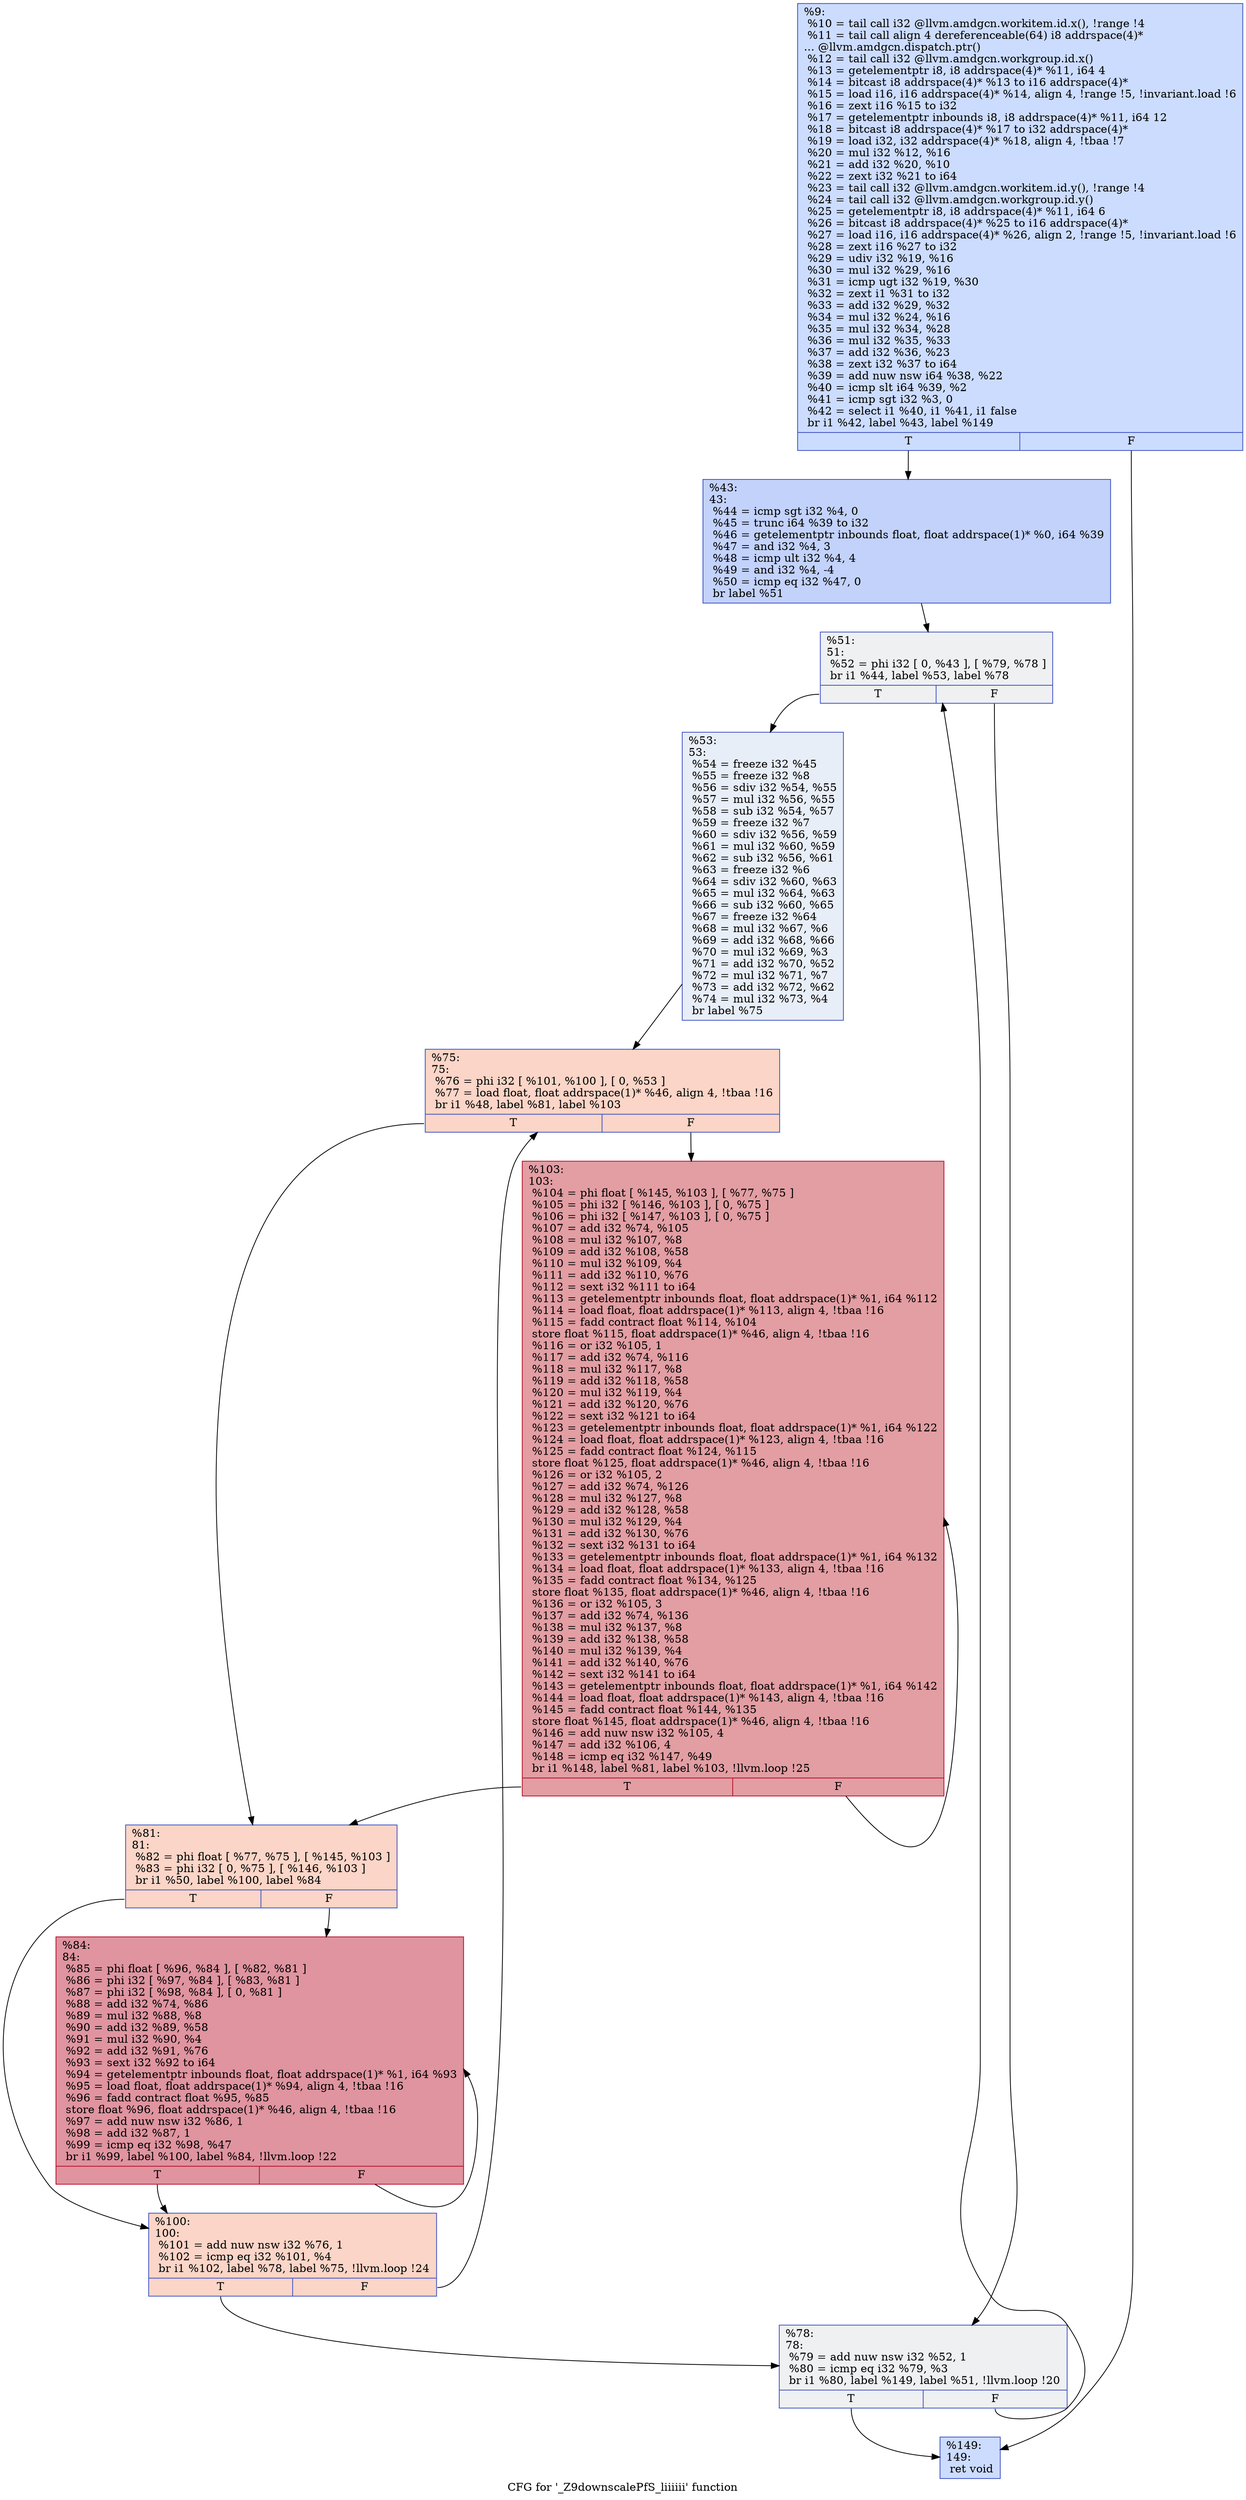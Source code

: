 digraph "CFG for '_Z9downscalePfS_liiiiii' function" {
	label="CFG for '_Z9downscalePfS_liiiiii' function";

	Node0x47b3d50 [shape=record,color="#3d50c3ff", style=filled, fillcolor="#8caffe70",label="{%9:\l  %10 = tail call i32 @llvm.amdgcn.workitem.id.x(), !range !4\l  %11 = tail call align 4 dereferenceable(64) i8 addrspace(4)*\l... @llvm.amdgcn.dispatch.ptr()\l  %12 = tail call i32 @llvm.amdgcn.workgroup.id.x()\l  %13 = getelementptr i8, i8 addrspace(4)* %11, i64 4\l  %14 = bitcast i8 addrspace(4)* %13 to i16 addrspace(4)*\l  %15 = load i16, i16 addrspace(4)* %14, align 4, !range !5, !invariant.load !6\l  %16 = zext i16 %15 to i32\l  %17 = getelementptr inbounds i8, i8 addrspace(4)* %11, i64 12\l  %18 = bitcast i8 addrspace(4)* %17 to i32 addrspace(4)*\l  %19 = load i32, i32 addrspace(4)* %18, align 4, !tbaa !7\l  %20 = mul i32 %12, %16\l  %21 = add i32 %20, %10\l  %22 = zext i32 %21 to i64\l  %23 = tail call i32 @llvm.amdgcn.workitem.id.y(), !range !4\l  %24 = tail call i32 @llvm.amdgcn.workgroup.id.y()\l  %25 = getelementptr i8, i8 addrspace(4)* %11, i64 6\l  %26 = bitcast i8 addrspace(4)* %25 to i16 addrspace(4)*\l  %27 = load i16, i16 addrspace(4)* %26, align 2, !range !5, !invariant.load !6\l  %28 = zext i16 %27 to i32\l  %29 = udiv i32 %19, %16\l  %30 = mul i32 %29, %16\l  %31 = icmp ugt i32 %19, %30\l  %32 = zext i1 %31 to i32\l  %33 = add i32 %29, %32\l  %34 = mul i32 %24, %16\l  %35 = mul i32 %34, %28\l  %36 = mul i32 %35, %33\l  %37 = add i32 %36, %23\l  %38 = zext i32 %37 to i64\l  %39 = add nuw nsw i64 %38, %22\l  %40 = icmp slt i64 %39, %2\l  %41 = icmp sgt i32 %3, 0\l  %42 = select i1 %40, i1 %41, i1 false\l  br i1 %42, label %43, label %149\l|{<s0>T|<s1>F}}"];
	Node0x47b3d50:s0 -> Node0x47b8c80;
	Node0x47b3d50:s1 -> Node0x47b8d10;
	Node0x47b8c80 [shape=record,color="#3d50c3ff", style=filled, fillcolor="#779af770",label="{%43:\l43:                                               \l  %44 = icmp sgt i32 %4, 0\l  %45 = trunc i64 %39 to i32\l  %46 = getelementptr inbounds float, float addrspace(1)* %0, i64 %39\l  %47 = and i32 %4, 3\l  %48 = icmp ult i32 %4, 4\l  %49 = and i32 %4, -4\l  %50 = icmp eq i32 %47, 0\l  br label %51\l}"];
	Node0x47b8c80 -> Node0x47b92c0;
	Node0x47b92c0 [shape=record,color="#3d50c3ff", style=filled, fillcolor="#d9dce170",label="{%51:\l51:                                               \l  %52 = phi i32 [ 0, %43 ], [ %79, %78 ]\l  br i1 %44, label %53, label %78\l|{<s0>T|<s1>F}}"];
	Node0x47b92c0:s0 -> Node0x47b94f0;
	Node0x47b92c0:s1 -> Node0x47b93b0;
	Node0x47b94f0 [shape=record,color="#3d50c3ff", style=filled, fillcolor="#cbd8ee70",label="{%53:\l53:                                               \l  %54 = freeze i32 %45\l  %55 = freeze i32 %8\l  %56 = sdiv i32 %54, %55\l  %57 = mul i32 %56, %55\l  %58 = sub i32 %54, %57\l  %59 = freeze i32 %7\l  %60 = sdiv i32 %56, %59\l  %61 = mul i32 %60, %59\l  %62 = sub i32 %56, %61\l  %63 = freeze i32 %6\l  %64 = sdiv i32 %60, %63\l  %65 = mul i32 %64, %63\l  %66 = sub i32 %60, %65\l  %67 = freeze i32 %64\l  %68 = mul i32 %67, %6\l  %69 = add i32 %68, %66\l  %70 = mul i32 %69, %3\l  %71 = add i32 %70, %52\l  %72 = mul i32 %71, %7\l  %73 = add i32 %72, %62\l  %74 = mul i32 %73, %4\l  br label %75\l}"];
	Node0x47b94f0 -> Node0x47b8730;
	Node0x47b8730 [shape=record,color="#3d50c3ff", style=filled, fillcolor="#f5a08170",label="{%75:\l75:                                               \l  %76 = phi i32 [ %101, %100 ], [ 0, %53 ]\l  %77 = load float, float addrspace(1)* %46, align 4, !tbaa !16\l  br i1 %48, label %81, label %103\l|{<s0>T|<s1>F}}"];
	Node0x47b8730:s0 -> Node0x47ba770;
	Node0x47b8730:s1 -> Node0x47ba800;
	Node0x47b93b0 [shape=record,color="#3d50c3ff", style=filled, fillcolor="#d9dce170",label="{%78:\l78:                                               \l  %79 = add nuw nsw i32 %52, 1\l  %80 = icmp eq i32 %79, %3\l  br i1 %80, label %149, label %51, !llvm.loop !20\l|{<s0>T|<s1>F}}"];
	Node0x47b93b0:s0 -> Node0x47b8d10;
	Node0x47b93b0:s1 -> Node0x47b92c0;
	Node0x47ba770 [shape=record,color="#3d50c3ff", style=filled, fillcolor="#f5a08170",label="{%81:\l81:                                               \l  %82 = phi float [ %77, %75 ], [ %145, %103 ]\l  %83 = phi i32 [ 0, %75 ], [ %146, %103 ]\l  br i1 %50, label %100, label %84\l|{<s0>T|<s1>F}}"];
	Node0x47ba770:s0 -> Node0x47ba450;
	Node0x47ba770:s1 -> Node0x47bada0;
	Node0x47bada0 [shape=record,color="#b70d28ff", style=filled, fillcolor="#b70d2870",label="{%84:\l84:                                               \l  %85 = phi float [ %96, %84 ], [ %82, %81 ]\l  %86 = phi i32 [ %97, %84 ], [ %83, %81 ]\l  %87 = phi i32 [ %98, %84 ], [ 0, %81 ]\l  %88 = add i32 %74, %86\l  %89 = mul i32 %88, %8\l  %90 = add i32 %89, %58\l  %91 = mul i32 %90, %4\l  %92 = add i32 %91, %76\l  %93 = sext i32 %92 to i64\l  %94 = getelementptr inbounds float, float addrspace(1)* %1, i64 %93\l  %95 = load float, float addrspace(1)* %94, align 4, !tbaa !16\l  %96 = fadd contract float %95, %85\l  store float %96, float addrspace(1)* %46, align 4, !tbaa !16\l  %97 = add nuw nsw i32 %86, 1\l  %98 = add i32 %87, 1\l  %99 = icmp eq i32 %98, %47\l  br i1 %99, label %100, label %84, !llvm.loop !22\l|{<s0>T|<s1>F}}"];
	Node0x47bada0:s0 -> Node0x47ba450;
	Node0x47bada0:s1 -> Node0x47bada0;
	Node0x47ba450 [shape=record,color="#3d50c3ff", style=filled, fillcolor="#f5a08170",label="{%100:\l100:                                              \l  %101 = add nuw nsw i32 %76, 1\l  %102 = icmp eq i32 %101, %4\l  br i1 %102, label %78, label %75, !llvm.loop !24\l|{<s0>T|<s1>F}}"];
	Node0x47ba450:s0 -> Node0x47b93b0;
	Node0x47ba450:s1 -> Node0x47b8730;
	Node0x47ba800 [shape=record,color="#b70d28ff", style=filled, fillcolor="#be242e70",label="{%103:\l103:                                              \l  %104 = phi float [ %145, %103 ], [ %77, %75 ]\l  %105 = phi i32 [ %146, %103 ], [ 0, %75 ]\l  %106 = phi i32 [ %147, %103 ], [ 0, %75 ]\l  %107 = add i32 %74, %105\l  %108 = mul i32 %107, %8\l  %109 = add i32 %108, %58\l  %110 = mul i32 %109, %4\l  %111 = add i32 %110, %76\l  %112 = sext i32 %111 to i64\l  %113 = getelementptr inbounds float, float addrspace(1)* %1, i64 %112\l  %114 = load float, float addrspace(1)* %113, align 4, !tbaa !16\l  %115 = fadd contract float %114, %104\l  store float %115, float addrspace(1)* %46, align 4, !tbaa !16\l  %116 = or i32 %105, 1\l  %117 = add i32 %74, %116\l  %118 = mul i32 %117, %8\l  %119 = add i32 %118, %58\l  %120 = mul i32 %119, %4\l  %121 = add i32 %120, %76\l  %122 = sext i32 %121 to i64\l  %123 = getelementptr inbounds float, float addrspace(1)* %1, i64 %122\l  %124 = load float, float addrspace(1)* %123, align 4, !tbaa !16\l  %125 = fadd contract float %124, %115\l  store float %125, float addrspace(1)* %46, align 4, !tbaa !16\l  %126 = or i32 %105, 2\l  %127 = add i32 %74, %126\l  %128 = mul i32 %127, %8\l  %129 = add i32 %128, %58\l  %130 = mul i32 %129, %4\l  %131 = add i32 %130, %76\l  %132 = sext i32 %131 to i64\l  %133 = getelementptr inbounds float, float addrspace(1)* %1, i64 %132\l  %134 = load float, float addrspace(1)* %133, align 4, !tbaa !16\l  %135 = fadd contract float %134, %125\l  store float %135, float addrspace(1)* %46, align 4, !tbaa !16\l  %136 = or i32 %105, 3\l  %137 = add i32 %74, %136\l  %138 = mul i32 %137, %8\l  %139 = add i32 %138, %58\l  %140 = mul i32 %139, %4\l  %141 = add i32 %140, %76\l  %142 = sext i32 %141 to i64\l  %143 = getelementptr inbounds float, float addrspace(1)* %1, i64 %142\l  %144 = load float, float addrspace(1)* %143, align 4, !tbaa !16\l  %145 = fadd contract float %144, %135\l  store float %145, float addrspace(1)* %46, align 4, !tbaa !16\l  %146 = add nuw nsw i32 %105, 4\l  %147 = add i32 %106, 4\l  %148 = icmp eq i32 %147, %49\l  br i1 %148, label %81, label %103, !llvm.loop !25\l|{<s0>T|<s1>F}}"];
	Node0x47ba800:s0 -> Node0x47ba770;
	Node0x47ba800:s1 -> Node0x47ba800;
	Node0x47b8d10 [shape=record,color="#3d50c3ff", style=filled, fillcolor="#8caffe70",label="{%149:\l149:                                              \l  ret void\l}"];
}
